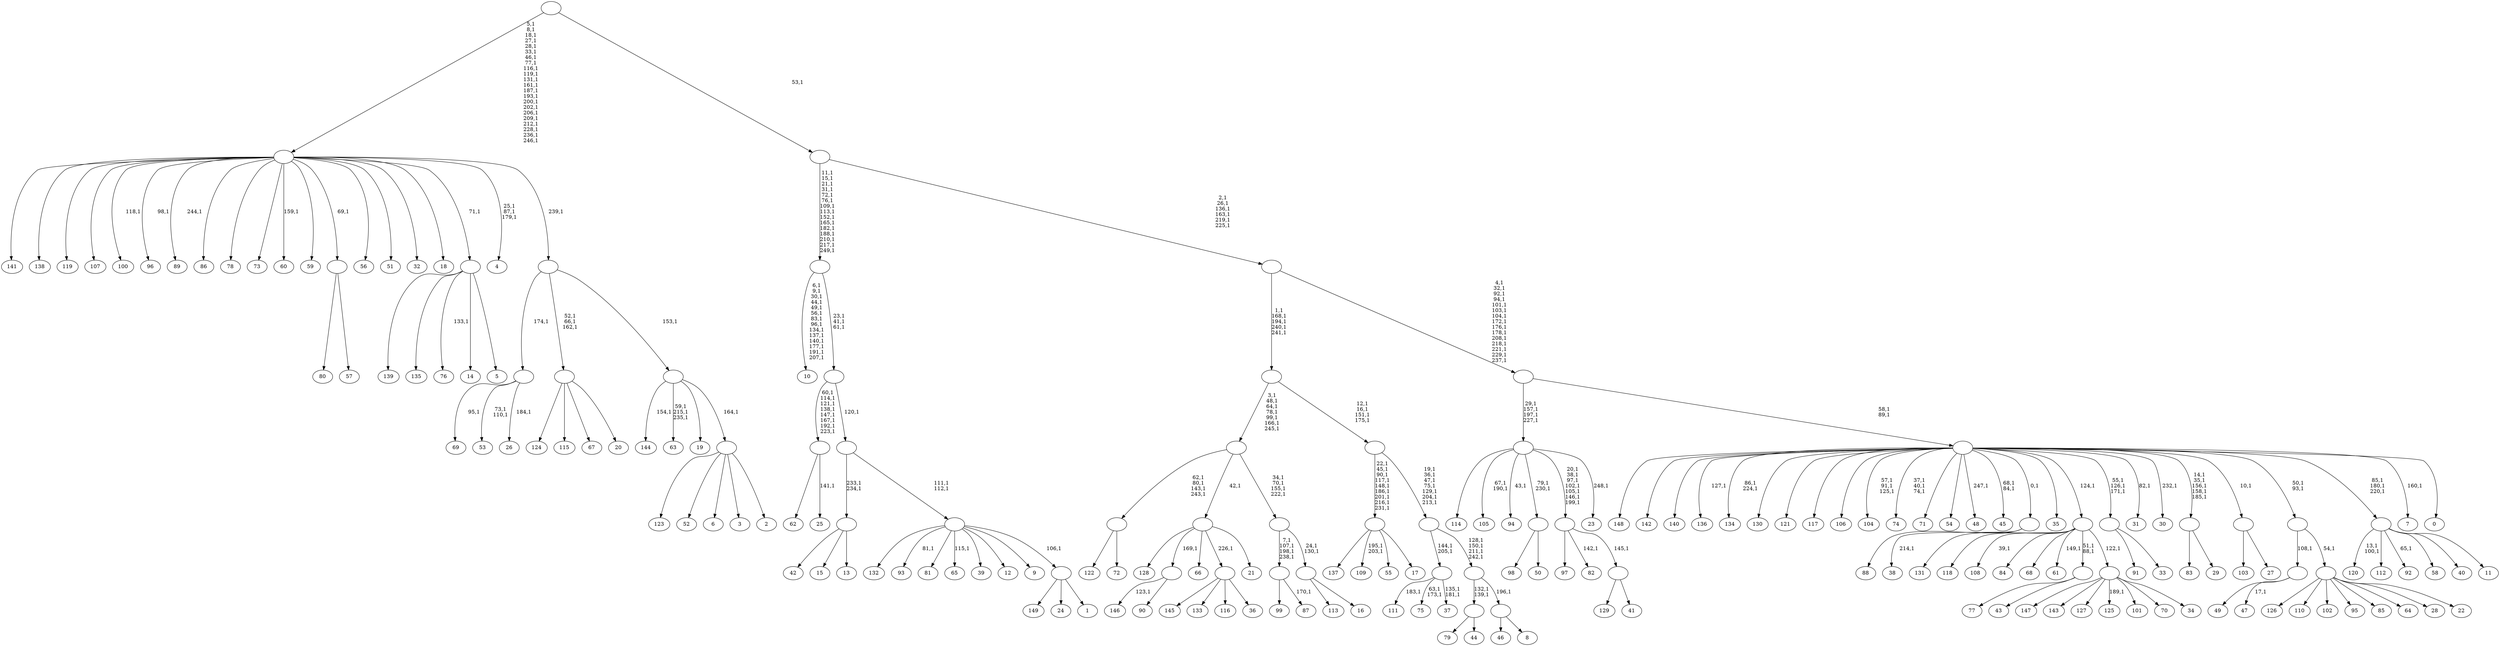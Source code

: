 digraph T {
	400 [label="149"]
	399 [label="148"]
	398 [label="147"]
	397 [label="146"]
	395 [label="145"]
	394 [label="144"]
	392 [label="143"]
	391 [label="142"]
	390 [label="141"]
	389 [label="140"]
	388 [label="139"]
	387 [label="138"]
	386 [label="137"]
	385 [label="136"]
	383 [label="135"]
	382 [label="134"]
	379 [label="133"]
	378 [label="132"]
	377 [label="131"]
	376 [label="130"]
	375 [label="129"]
	374 [label="128"]
	373 [label="127"]
	372 [label="126"]
	371 [label="125"]
	369 [label="124"]
	368 [label="123"]
	367 [label="122"]
	366 [label="121"]
	365 [label="120"]
	362 [label="119"]
	361 [label="118"]
	360 [label="117"]
	359 [label="116"]
	358 [label="115"]
	357 [label="114"]
	356 [label="113"]
	355 [label="112"]
	354 [label="111"]
	352 [label="110"]
	351 [label="109"]
	348 [label="108"]
	346 [label="107"]
	345 [label="106"]
	344 [label="105"]
	341 [label="104"]
	337 [label="103"]
	336 [label="102"]
	335 [label="101"]
	334 [label="100"]
	332 [label="99"]
	331 [label="98"]
	330 [label="97"]
	329 [label="96"]
	327 [label="95"]
	326 [label="94"]
	324 [label="93"]
	322 [label="92"]
	320 [label="91"]
	319 [label="90"]
	318 [label=""]
	317 [label="89"]
	315 [label="88"]
	314 [label="87"]
	312 [label=""]
	308 [label="86"]
	307 [label="85"]
	306 [label="84"]
	305 [label="83"]
	304 [label="82"]
	302 [label="81"]
	301 [label="80"]
	300 [label="79"]
	299 [label="78"]
	298 [label="77"]
	297 [label="76"]
	295 [label="75"]
	292 [label="74"]
	288 [label="73"]
	287 [label="72"]
	286 [label=""]
	282 [label="71"]
	281 [label="70"]
	280 [label="69"]
	278 [label="68"]
	277 [label="67"]
	276 [label="66"]
	275 [label="65"]
	273 [label="64"]
	272 [label="63"]
	268 [label="62"]
	267 [label="61"]
	265 [label="60"]
	263 [label="59"]
	262 [label="58"]
	261 [label="57"]
	260 [label=""]
	259 [label="56"]
	258 [label="55"]
	257 [label="54"]
	256 [label="53"]
	253 [label="52"]
	252 [label="51"]
	251 [label="50"]
	250 [label=""]
	248 [label="49"]
	247 [label="48"]
	245 [label="47"]
	243 [label=""]
	242 [label="46"]
	241 [label="45"]
	238 [label="44"]
	237 [label=""]
	235 [label="43"]
	234 [label=""]
	232 [label="42"]
	231 [label="41"]
	230 [label=""]
	229 [label=""]
	222 [label="40"]
	221 [label="39"]
	220 [label="38"]
	218 [label=""]
	217 [label="37"]
	214 [label=""]
	212 [label="36"]
	211 [label=""]
	210 [label="35"]
	209 [label="34"]
	208 [label=""]
	207 [label=""]
	206 [label="33"]
	205 [label=""]
	202 [label="32"]
	201 [label="31"]
	199 [label="30"]
	197 [label="29"]
	196 [label=""]
	191 [label="28"]
	190 [label="27"]
	189 [label=""]
	188 [label="26"]
	186 [label=""]
	185 [label="25"]
	183 [label=""]
	175 [label="24"]
	174 [label="23"]
	172 [label=""]
	168 [label="22"]
	167 [label=""]
	166 [label=""]
	164 [label="21"]
	163 [label=""]
	162 [label="20"]
	161 [label=""]
	158 [label="19"]
	157 [label="18"]
	156 [label="17"]
	155 [label=""]
	146 [label="16"]
	145 [label=""]
	143 [label=""]
	139 [label=""]
	132 [label="15"]
	131 [label="14"]
	130 [label="13"]
	129 [label=""]
	127 [label="12"]
	126 [label="11"]
	125 [label=""]
	122 [label="10"]
	107 [label="9"]
	106 [label="8"]
	105 [label=""]
	104 [label=""]
	100 [label=""]
	93 [label=""]
	89 [label=""]
	84 [label="7"]
	82 [label="6"]
	81 [label="5"]
	80 [label=""]
	79 [label="4"]
	75 [label="3"]
	74 [label="2"]
	73 [label=""]
	72 [label=""]
	71 [label=""]
	70 [label=""]
	48 [label="1"]
	47 [label=""]
	46 [label=""]
	44 [label=""]
	43 [label=""]
	40 [label=""]
	25 [label="0"]
	24 [label=""]
	22 [label=""]
	7 [label=""]
	1 [label=""]
	0 [label=""]
	318 -> 397 [label="123,1"]
	318 -> 319 [label=""]
	312 -> 314 [label="170,1"]
	312 -> 332 [label=""]
	286 -> 367 [label=""]
	286 -> 287 [label=""]
	260 -> 301 [label=""]
	260 -> 261 [label=""]
	250 -> 331 [label=""]
	250 -> 251 [label=""]
	243 -> 245 [label="17,1"]
	243 -> 248 [label=""]
	237 -> 300 [label=""]
	237 -> 238 [label=""]
	234 -> 298 [label=""]
	234 -> 235 [label=""]
	230 -> 375 [label=""]
	230 -> 231 [label=""]
	229 -> 304 [label="142,1"]
	229 -> 330 [label=""]
	229 -> 230 [label="145,1"]
	218 -> 220 [label="214,1"]
	218 -> 315 [label=""]
	214 -> 217 [label="135,1\n181,1"]
	214 -> 295 [label="63,1\n173,1"]
	214 -> 354 [label="183,1"]
	211 -> 395 [label=""]
	211 -> 379 [label=""]
	211 -> 359 [label=""]
	211 -> 212 [label=""]
	208 -> 371 [label="189,1"]
	208 -> 398 [label=""]
	208 -> 392 [label=""]
	208 -> 373 [label=""]
	208 -> 335 [label=""]
	208 -> 281 [label=""]
	208 -> 209 [label=""]
	207 -> 234 [label="51,1\n88,1"]
	207 -> 267 [label="149,1"]
	207 -> 348 [label="39,1"]
	207 -> 377 [label=""]
	207 -> 361 [label=""]
	207 -> 306 [label=""]
	207 -> 278 [label=""]
	207 -> 208 [label="122,1"]
	205 -> 320 [label=""]
	205 -> 206 [label=""]
	196 -> 305 [label=""]
	196 -> 197 [label=""]
	189 -> 337 [label=""]
	189 -> 190 [label=""]
	186 -> 188 [label="184,1"]
	186 -> 256 [label="73,1\n110,1"]
	186 -> 280 [label="95,1"]
	183 -> 185 [label="141,1"]
	183 -> 268 [label=""]
	172 -> 174 [label="248,1"]
	172 -> 229 [label="20,1\n38,1\n97,1\n102,1\n105,1\n146,1\n199,1"]
	172 -> 250 [label="79,1\n230,1"]
	172 -> 326 [label="43,1"]
	172 -> 344 [label="67,1\n190,1"]
	172 -> 357 [label=""]
	167 -> 372 [label=""]
	167 -> 352 [label=""]
	167 -> 336 [label=""]
	167 -> 327 [label=""]
	167 -> 307 [label=""]
	167 -> 273 [label=""]
	167 -> 191 [label=""]
	167 -> 168 [label=""]
	166 -> 243 [label="108,1"]
	166 -> 167 [label="54,1"]
	163 -> 374 [label=""]
	163 -> 318 [label="169,1"]
	163 -> 276 [label=""]
	163 -> 211 [label="226,1"]
	163 -> 164 [label=""]
	161 -> 369 [label=""]
	161 -> 358 [label=""]
	161 -> 277 [label=""]
	161 -> 162 [label=""]
	155 -> 351 [label="195,1\n203,1"]
	155 -> 386 [label=""]
	155 -> 258 [label=""]
	155 -> 156 [label=""]
	145 -> 356 [label=""]
	145 -> 146 [label=""]
	143 -> 145 [label="24,1\n130,1"]
	143 -> 312 [label="7,1\n107,1\n198,1\n238,1"]
	139 -> 143 [label="34,1\n70,1\n155,1\n222,1"]
	139 -> 286 [label="62,1\n80,1\n143,1\n243,1"]
	139 -> 163 [label="42,1"]
	129 -> 232 [label=""]
	129 -> 132 [label=""]
	129 -> 130 [label=""]
	125 -> 322 [label="65,1"]
	125 -> 365 [label="13,1\n100,1"]
	125 -> 355 [label=""]
	125 -> 262 [label=""]
	125 -> 222 [label=""]
	125 -> 126 [label=""]
	105 -> 242 [label=""]
	105 -> 106 [label=""]
	104 -> 237 [label="132,1\n139,1"]
	104 -> 105 [label="196,1"]
	100 -> 104 [label="128,1\n150,1\n211,1\n242,1"]
	100 -> 214 [label="144,1\n205,1"]
	93 -> 100 [label="19,1\n36,1\n47,1\n75,1\n129,1\n204,1\n213,1"]
	93 -> 155 [label="22,1\n45,1\n90,1\n117,1\n148,1\n186,1\n201,1\n216,1\n231,1"]
	89 -> 93 [label="12,1\n16,1\n151,1\n175,1"]
	89 -> 139 [label="3,1\n48,1\n64,1\n78,1\n99,1\n166,1\n245,1"]
	80 -> 297 [label="133,1"]
	80 -> 388 [label=""]
	80 -> 383 [label=""]
	80 -> 131 [label=""]
	80 -> 81 [label=""]
	73 -> 368 [label=""]
	73 -> 253 [label=""]
	73 -> 82 [label=""]
	73 -> 75 [label=""]
	73 -> 74 [label=""]
	72 -> 272 [label="59,1\n215,1\n235,1"]
	72 -> 394 [label="154,1"]
	72 -> 158 [label=""]
	72 -> 73 [label="164,1"]
	71 -> 161 [label="52,1\n66,1\n162,1"]
	71 -> 186 [label="174,1"]
	71 -> 72 [label="153,1"]
	70 -> 79 [label="25,1\n87,1\n179,1"]
	70 -> 265 [label="159,1"]
	70 -> 317 [label="244,1"]
	70 -> 329 [label="98,1"]
	70 -> 334 [label="118,1"]
	70 -> 390 [label=""]
	70 -> 387 [label=""]
	70 -> 362 [label=""]
	70 -> 346 [label=""]
	70 -> 308 [label=""]
	70 -> 299 [label=""]
	70 -> 288 [label=""]
	70 -> 263 [label=""]
	70 -> 260 [label="69,1"]
	70 -> 259 [label=""]
	70 -> 252 [label=""]
	70 -> 202 [label=""]
	70 -> 157 [label=""]
	70 -> 80 [label="71,1"]
	70 -> 71 [label="239,1"]
	47 -> 400 [label=""]
	47 -> 175 [label=""]
	47 -> 48 [label=""]
	46 -> 275 [label="115,1"]
	46 -> 324 [label="81,1"]
	46 -> 378 [label=""]
	46 -> 302 [label=""]
	46 -> 221 [label=""]
	46 -> 127 [label=""]
	46 -> 107 [label=""]
	46 -> 47 [label="106,1"]
	44 -> 46 [label="111,1\n112,1"]
	44 -> 129 [label="233,1\n234,1"]
	43 -> 183 [label="60,1\n114,1\n121,1\n138,1\n147,1\n167,1\n192,1\n223,1"]
	43 -> 44 [label="120,1"]
	40 -> 43 [label="23,1\n41,1\n61,1"]
	40 -> 122 [label="6,1\n9,1\n30,1\n44,1\n49,1\n56,1\n83,1\n96,1\n134,1\n137,1\n140,1\n177,1\n191,1\n207,1"]
	24 -> 84 [label="160,1"]
	24 -> 125 [label="85,1\n180,1\n220,1"]
	24 -> 166 [label="50,1\n93,1"]
	24 -> 196 [label="14,1\n35,1\n156,1\n158,1\n185,1"]
	24 -> 199 [label="232,1"]
	24 -> 201 [label="82,1"]
	24 -> 205 [label="55,1\n126,1\n171,1"]
	24 -> 241 [label="68,1\n84,1"]
	24 -> 247 [label="247,1"]
	24 -> 292 [label="37,1\n40,1\n74,1"]
	24 -> 341 [label="57,1\n91,1\n125,1"]
	24 -> 382 [label="86,1\n224,1"]
	24 -> 385 [label="127,1"]
	24 -> 399 [label=""]
	24 -> 391 [label=""]
	24 -> 389 [label=""]
	24 -> 376 [label=""]
	24 -> 366 [label=""]
	24 -> 360 [label=""]
	24 -> 345 [label=""]
	24 -> 282 [label=""]
	24 -> 257 [label=""]
	24 -> 218 [label="0,1"]
	24 -> 210 [label=""]
	24 -> 207 [label="124,1"]
	24 -> 189 [label="10,1"]
	24 -> 25 [label=""]
	22 -> 24 [label="58,1\n89,1"]
	22 -> 172 [label="29,1\n157,1\n197,1\n227,1"]
	7 -> 22 [label="4,1\n32,1\n92,1\n94,1\n101,1\n103,1\n104,1\n172,1\n176,1\n178,1\n208,1\n218,1\n221,1\n229,1\n237,1"]
	7 -> 89 [label="1,1\n168,1\n194,1\n240,1\n241,1"]
	1 -> 7 [label="2,1\n26,1\n136,1\n163,1\n219,1\n225,1"]
	1 -> 40 [label="11,1\n15,1\n21,1\n31,1\n72,1\n76,1\n109,1\n113,1\n152,1\n165,1\n182,1\n188,1\n210,1\n217,1\n249,1"]
	0 -> 70 [label="5,1\n8,1\n18,1\n27,1\n28,1\n33,1\n46,1\n77,1\n116,1\n119,1\n131,1\n161,1\n187,1\n193,1\n200,1\n202,1\n206,1\n209,1\n212,1\n228,1\n236,1\n246,1"]
	0 -> 1 [label="53,1"]
}
